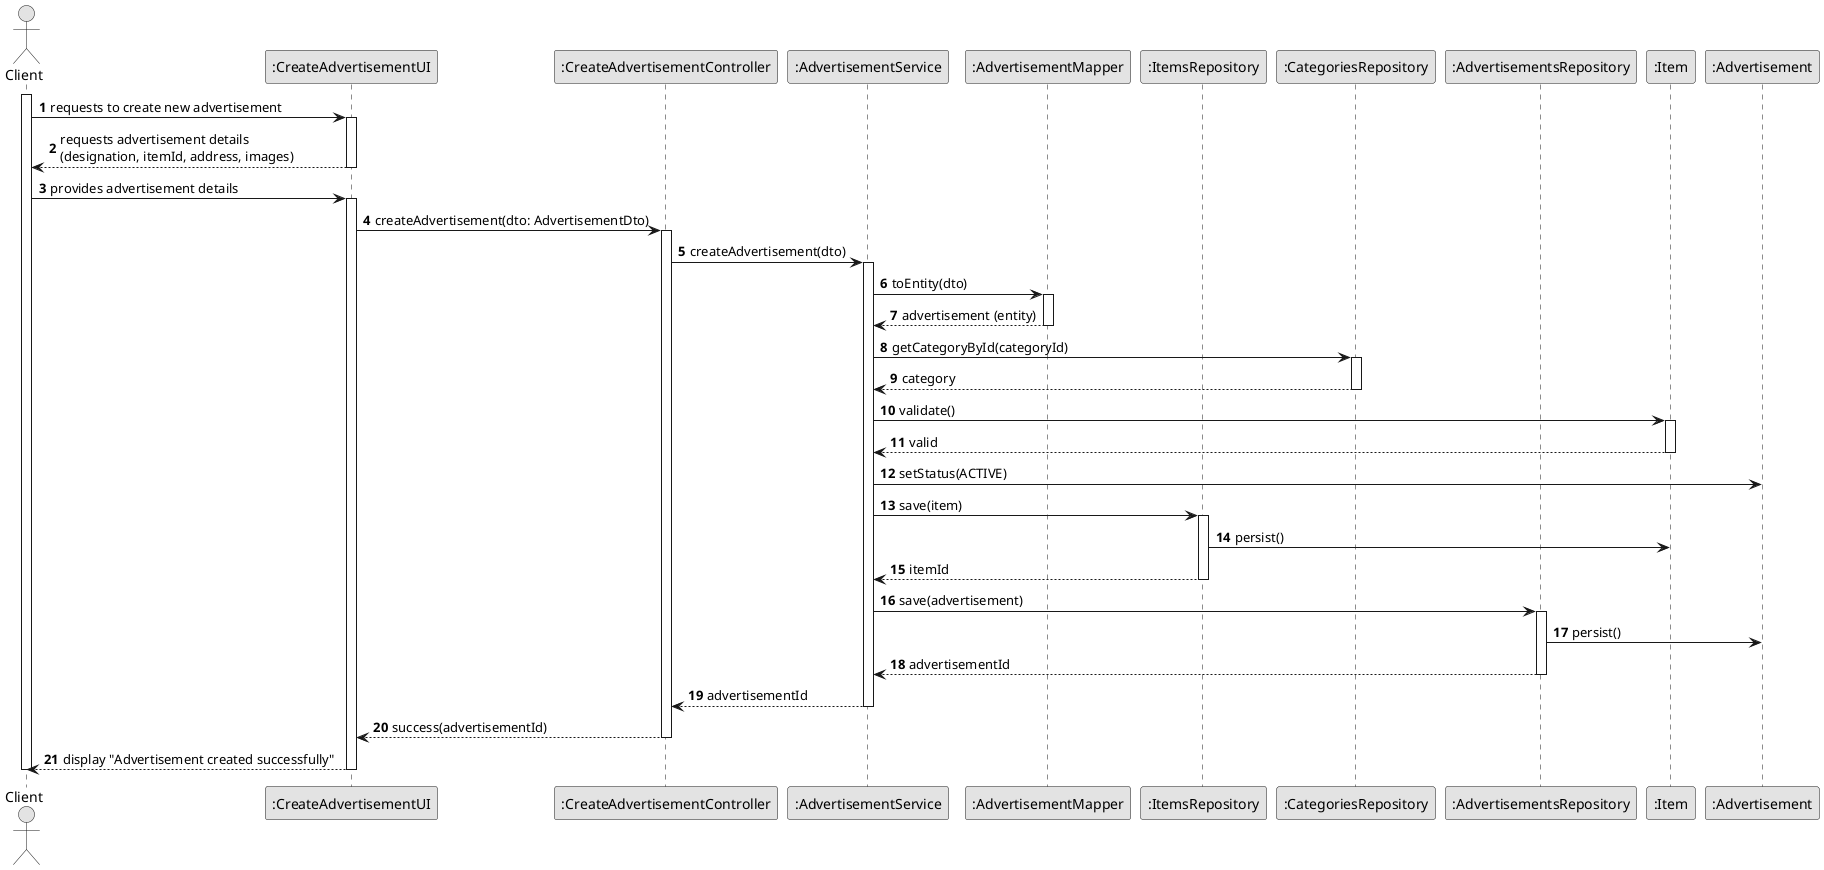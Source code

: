 @startuml
skinparam monochrome true
skinparam packageStyle rectangle
skinparam shadowing false

autonumber

actor "Client" as CLIENT
participant ":CreateAdvertisementUI" as UI
participant ":CreateAdvertisementController" as CTRL
participant ":AdvertisementService" as SERVICE
participant ":AdvertisementMapper" as MAPPER
participant ":ItemsRepository" as ITEM_REPO
participant ":CategoriesRepository" as CAT_REPO
participant ":AdvertisementsRepository" as AD_REPO
participant ":Item" as ITEM
participant ":Advertisement" as AD

activate CLIENT

    CLIENT -> UI : requests to create new advertisement
    activate UI

        UI --> CLIENT : requests advertisement details\n(designation, itemId, address, images)
    deactivate UI

    CLIENT -> UI : provides advertisement details
    activate UI

        UI -> CTRL : createAdvertisement(dto: AdvertisementDto)
        activate CTRL

            CTRL -> SERVICE : createAdvertisement(dto)
            activate SERVICE

                SERVICE -> MAPPER : toEntity(dto)
                activate MAPPER
                    MAPPER --> SERVICE : advertisement (entity)
                deactivate MAPPER

                SERVICE -> CAT_REPO : getCategoryById(categoryId)
                activate CAT_REPO
                    CAT_REPO --> SERVICE : category
                deactivate CAT_REPO

                SERVICE -> ITEM : validate()
                activate ITEM
                    ITEM --> SERVICE : valid
                deactivate ITEM

                SERVICE -> AD : setStatus(ACTIVE)
                SERVICE -> ITEM_REPO : save(item)
                activate ITEM_REPO
                    ITEM_REPO -> ITEM : persist()
                    ITEM_REPO --> SERVICE : itemId
                deactivate ITEM_REPO

                SERVICE -> AD_REPO : save(advertisement)
                activate AD_REPO
                    AD_REPO -> AD : persist()
                    AD_REPO --> SERVICE : advertisementId
                deactivate AD_REPO

                SERVICE --> CTRL : advertisementId
            deactivate SERVICE

            CTRL --> UI : success(advertisementId)
        deactivate CTRL

        UI --> CLIENT : display "Advertisement created successfully"
    deactivate UI

deactivate CLIENT
@enduml